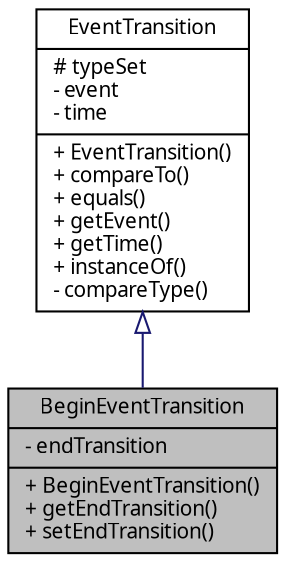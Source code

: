 digraph G
{
  edge [fontname="FreeSans.ttf",fontsize=10,labelfontname="FreeSans.ttf",labelfontsize=10];
  node [fontname="FreeSans.ttf",fontsize=10,shape=record];
  Node1 [label="{BeginEventTransition\n|- endTransition\l|+ BeginEventTransition()\l+ getEndTransition()\l+ setEndTransition()\l}",height=0.2,width=0.4,color="black", fillcolor="grey75", style="filled" fontcolor="black"];
  Node2 -> Node1 [dir=back,color="midnightblue",fontsize=10,style="solid",arrowtail="empty",fontname="FreeSans.ttf"];
  Node2 [label="{EventTransition\n|# typeSet\l- event\l- time\l|+ EventTransition()\l+ compareTo()\l+ equals()\l+ getEvent()\l+ getTime()\l+ instanceOf()\l- compareType()\l}",height=0.2,width=0.4,color="black", fillcolor="white", style="filled",URL="$classbr_1_1pucrio_1_1telemidia_1_1ginga_1_1ncl_1_1model_1_1event_1_1transition_1_1EventTransition.html"];
}
